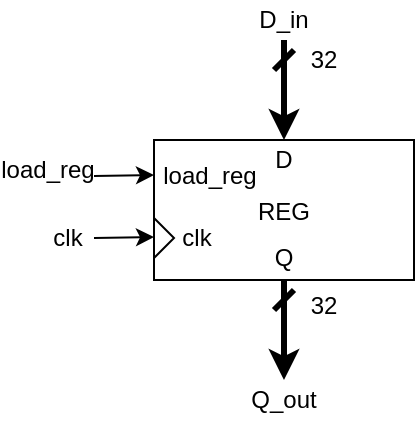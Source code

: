 <mxfile pages="1" version="11.2.8" type="google"><diagram id="61C0QtiH1M4tH7P9Iqrn" name="Page-1"><mxGraphModel dx="901" dy="639" grid="1" gridSize="10" guides="1" tooltips="1" connect="1" arrows="1" fold="1" page="1" pageScale="1" pageWidth="850" pageHeight="1100" math="0" shadow="0"><root><mxCell id="0"/><mxCell id="1" parent="0"/><mxCell id="6Wqt2VdLNJNxE-bk_xKy-2" value="" style="rounded=0;whiteSpace=wrap;html=1;" parent="1" vertex="1"><mxGeometry x="400" y="210" width="130" height="70" as="geometry"/></mxCell><mxCell id="6Wqt2VdLNJNxE-bk_xKy-8" value="REG" style="text;html=1;strokeColor=none;fillColor=none;align=center;verticalAlign=middle;whiteSpace=wrap;rounded=0;" parent="1" vertex="1"><mxGeometry x="445" y="236" width="40" height="20" as="geometry"/></mxCell><mxCell id="6Wqt2VdLNJNxE-bk_xKy-45" value="load_reg" style="text;html=1;strokeColor=none;fillColor=none;align=center;verticalAlign=middle;whiteSpace=wrap;rounded=0;" parent="1" vertex="1"><mxGeometry x="407.5" y="218" width="40" height="20" as="geometry"/></mxCell><mxCell id="6Wqt2VdLNJNxE-bk_xKy-46" value="clk" style="text;html=1;strokeColor=none;fillColor=none;align=center;verticalAlign=middle;whiteSpace=wrap;rounded=0;" parent="1" vertex="1"><mxGeometry x="406.5" y="249" width="29" height="20" as="geometry"/></mxCell><mxCell id="6Wqt2VdLNJNxE-bk_xKy-47" value="" style="endArrow=classic;html=1;strokeWidth=1;entryX=0;entryY=0.25;entryDx=0;entryDy=0;" parent="1" target="6Wqt2VdLNJNxE-bk_xKy-2" edge="1"><mxGeometry width="50" height="50" relative="1" as="geometry"><mxPoint x="370" y="228" as="sourcePoint"/><mxPoint x="150.0" y="420" as="targetPoint"/></mxGeometry></mxCell><mxCell id="6Wqt2VdLNJNxE-bk_xKy-49" value="" style="endArrow=classic;html=1;strokeWidth=1;entryX=0;entryY=0.25;entryDx=0;entryDy=0;" parent="1" edge="1"><mxGeometry width="50" height="50" relative="1" as="geometry"><mxPoint x="370" y="259" as="sourcePoint"/><mxPoint x="400" y="258.5" as="targetPoint"/></mxGeometry></mxCell><mxCell id="6Wqt2VdLNJNxE-bk_xKy-64" value="D" style="text;html=1;strokeColor=none;fillColor=none;align=center;verticalAlign=middle;whiteSpace=wrap;rounded=0;" parent="1" vertex="1"><mxGeometry x="445" y="210" width="40" height="20" as="geometry"/></mxCell><mxCell id="6Wqt2VdLNJNxE-bk_xKy-65" value="" style="triangle;whiteSpace=wrap;html=1;" parent="1" vertex="1"><mxGeometry x="400" y="249" width="10" height="20" as="geometry"/></mxCell><mxCell id="6Wqt2VdLNJNxE-bk_xKy-67" value="Q" style="text;html=1;strokeColor=none;fillColor=none;align=center;verticalAlign=middle;whiteSpace=wrap;rounded=0;" parent="1" vertex="1"><mxGeometry x="445" y="259" width="40" height="20" as="geometry"/></mxCell><mxCell id="6Wqt2VdLNJNxE-bk_xKy-71" value="load_reg" style="text;html=1;strokeColor=none;fillColor=none;align=center;verticalAlign=middle;whiteSpace=wrap;rounded=0;" parent="1" vertex="1"><mxGeometry x="326.5" y="215" width="40" height="20" as="geometry"/></mxCell><mxCell id="6Wqt2VdLNJNxE-bk_xKy-73" value="clk" style="text;html=1;strokeColor=none;fillColor=none;align=center;verticalAlign=middle;whiteSpace=wrap;rounded=0;direction=south;" parent="1" vertex="1"><mxGeometry x="346.5" y="244.5" width="20" height="29" as="geometry"/></mxCell><mxCell id="6Wqt2VdLNJNxE-bk_xKy-84" value="" style="endArrow=classic;html=1;entryX=0.5;entryY=0;entryDx=0;entryDy=0;strokeWidth=3;startArrow=dash;startFill=0;" parent="1" target="6Wqt2VdLNJNxE-bk_xKy-64" edge="1"><mxGeometry width="50" height="50" relative="1" as="geometry"><mxPoint x="465" y="160" as="sourcePoint"/><mxPoint x="370" y="300" as="targetPoint"/></mxGeometry></mxCell><mxCell id="6Wqt2VdLNJNxE-bk_xKy-85" value="" style="endArrow=classic;html=1;entryX=0.5;entryY=0;entryDx=0;entryDy=0;strokeWidth=3;startArrow=dash;startFill=0;" parent="1" edge="1"><mxGeometry width="50" height="50" relative="1" as="geometry"><mxPoint x="465" y="280" as="sourcePoint"/><mxPoint x="465" y="330" as="targetPoint"/></mxGeometry></mxCell><mxCell id="6Wqt2VdLNJNxE-bk_xKy-88" value="D_in" style="text;html=1;strokeColor=none;fillColor=none;align=center;verticalAlign=middle;whiteSpace=wrap;rounded=0;" parent="1" vertex="1"><mxGeometry x="445" y="140" width="40" height="20" as="geometry"/></mxCell><mxCell id="6Wqt2VdLNJNxE-bk_xKy-89" value="Q_out" style="text;html=1;strokeColor=none;fillColor=none;align=center;verticalAlign=middle;whiteSpace=wrap;rounded=0;" parent="1" vertex="1"><mxGeometry x="445" y="330" width="40" height="20" as="geometry"/></mxCell><mxCell id="6Wqt2VdLNJNxE-bk_xKy-90" value="32" style="text;html=1;strokeColor=none;fillColor=none;align=center;verticalAlign=middle;whiteSpace=wrap;rounded=0;" parent="1" vertex="1"><mxGeometry x="475" y="160" width="20" height="20" as="geometry"/></mxCell><mxCell id="6Wqt2VdLNJNxE-bk_xKy-91" value="32" style="text;html=1;strokeColor=none;fillColor=none;align=center;verticalAlign=middle;whiteSpace=wrap;rounded=0;" parent="1" vertex="1"><mxGeometry x="475" y="283" width="20" height="20" as="geometry"/></mxCell></root></mxGraphModel></diagram></mxfile>